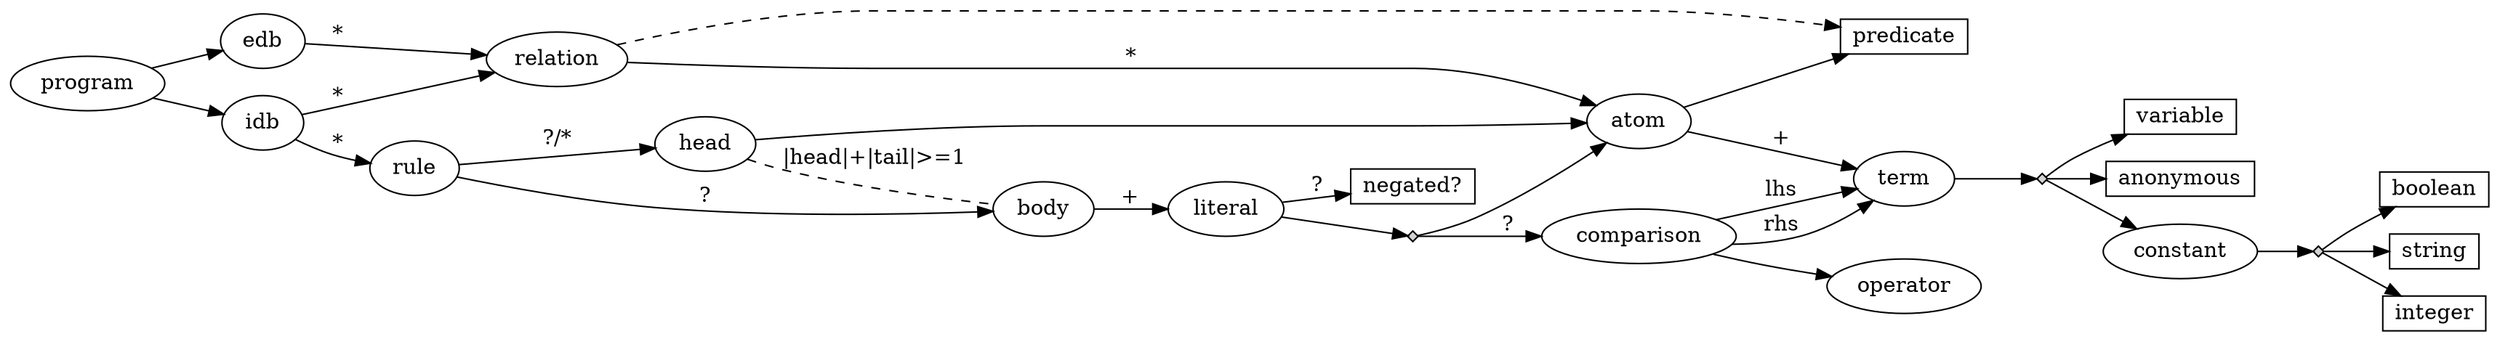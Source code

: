 digraph G {
  rankdir=LR;
  pad=0.1;
  splines=true;

  negated [label="negated?"; shape=box; width=0.1; height=0.1];
  boolean [shape=box; width=0.1; height=0.1];
  string [shape=box; width=0.1; height=0.1];
  integer [shape=box; width=0.1; height=0.1];
  variable [shape=box; width=0.1; height=0.1];
  anonymous [shape=box; width=0.1; height=0.1];
  predicate [shape=box; width=0.1; height=0.1;];

  program [root=true];

  program -> edb;
  program -> idb;
  edb -> relation [label="*"];
  idb -> relation [label="*"];
  idb -> rule [label="*"];
  rule -> head [label="?/*"];
  head -> atom;
  rule -> body [label="?"];
  body -> literal [label="+"];

  head -> body [arrowhead=none;style=dashed;label="|head|+|tail|>=1"];

  literal -> xor3;
  literal -> negated [label="?"];
  xor3 -> atom;
  xor3 -> comparison [label="?"];

  comparison -> term [label="lhs"];
  comparison -> term [label="rhs"];
  comparison -> operator;

  relation -> predicate [style=dashed];
  relation -> atom [label="*"];
  atom -> term [label="+"];
  atom -> predicate;

  term -> xor2;
  xor2 -> constant;
  xor2 -> variable;
  xor2 -> anonymous;

  xor1 [shape=diamond,style=filled,label="",height=.1,width=.1];
  xor2 [shape=diamond,style=filled,label="",height=.1,width=.1];
  xor3 [shape=diamond,style=filled,label="",height=.1,width=.1];

  constant -> xor1;
  xor1 -> integer;
  xor1 -> string;
  xor1 -> boolean;
}